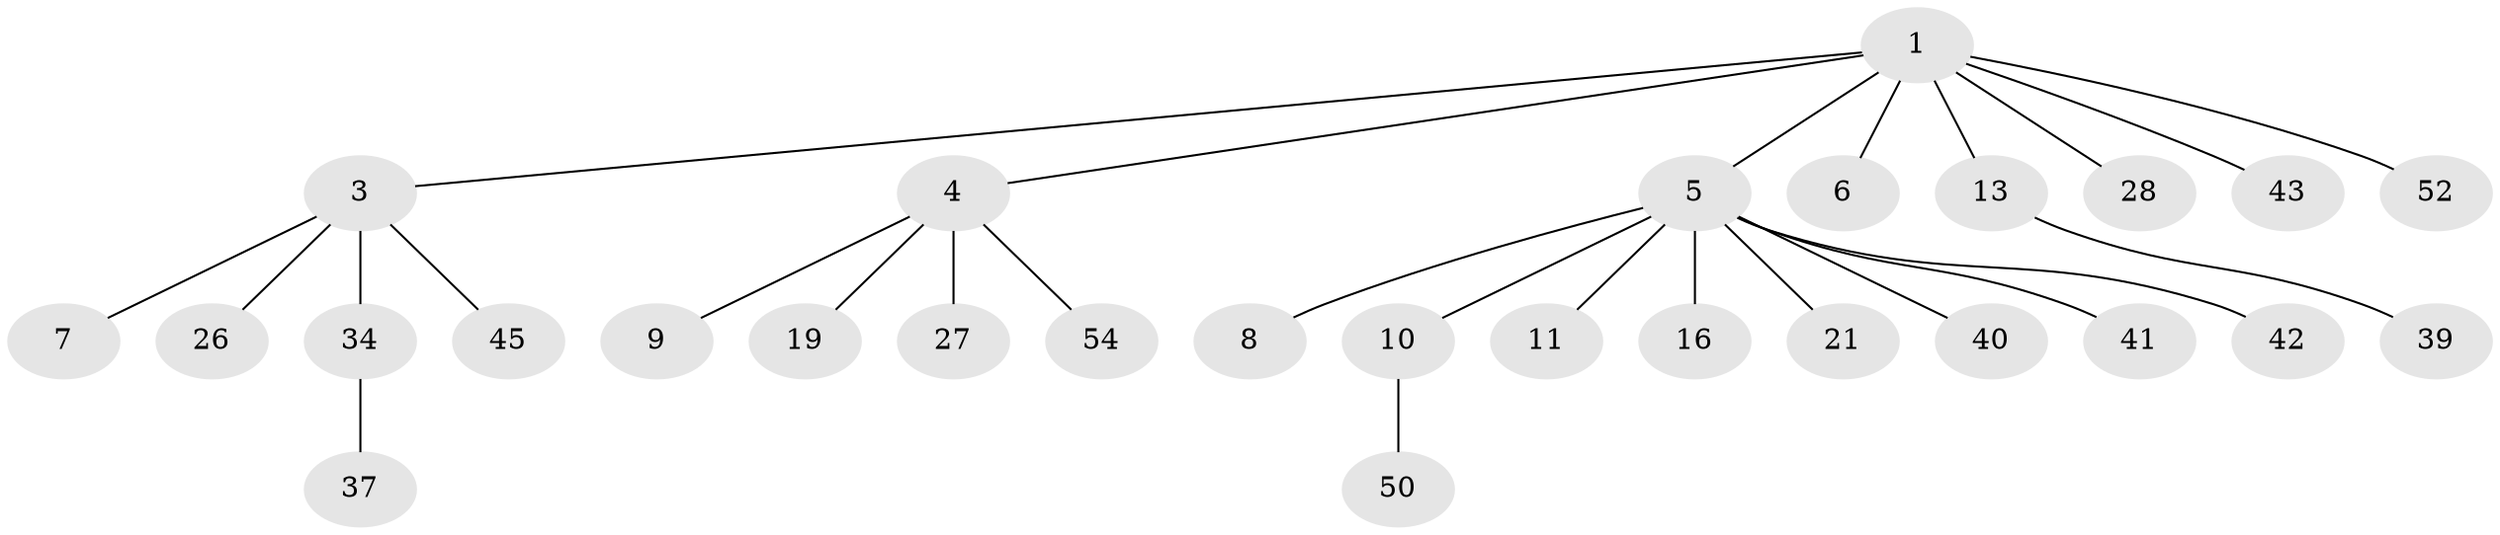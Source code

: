 // original degree distribution, {4: 0.03571428571428571, 5: 0.05357142857142857, 6: 0.03571428571428571, 12: 0.017857142857142856, 1: 0.6607142857142857, 3: 0.07142857142857142, 2: 0.125}
// Generated by graph-tools (version 1.1) at 2025/14/03/09/25 04:14:47]
// undirected, 28 vertices, 27 edges
graph export_dot {
graph [start="1"]
  node [color=gray90,style=filled];
  1 [super="+2+23"];
  3 [super="+38+12"];
  4 [super="+30"];
  5 [super="+18+32+35+22+25"];
  6;
  7;
  8;
  9;
  10 [super="+29"];
  11;
  13 [super="+55+49+20"];
  16 [super="+17"];
  19;
  21;
  26;
  27;
  28;
  34;
  37;
  39;
  40;
  41;
  42;
  43;
  45 [super="+48"];
  50;
  52;
  54 [super="+56"];
  1 -- 6;
  1 -- 28;
  1 -- 3;
  1 -- 4;
  1 -- 5;
  1 -- 13;
  1 -- 43;
  1 -- 52;
  3 -- 7;
  3 -- 34;
  3 -- 26;
  3 -- 45;
  4 -- 9;
  4 -- 19;
  4 -- 27;
  4 -- 54;
  5 -- 8;
  5 -- 10;
  5 -- 11;
  5 -- 16;
  5 -- 21;
  5 -- 40;
  5 -- 41;
  5 -- 42;
  10 -- 50;
  13 -- 39;
  34 -- 37;
}
